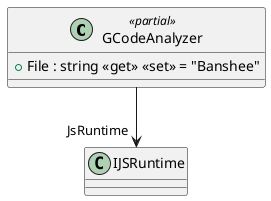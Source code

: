 @startuml
class GCodeAnalyzer <<partial>> {
    + File : string <<get>> <<set>> = "Banshee"
}
GCodeAnalyzer --> "JsRuntime" IJSRuntime
@enduml
